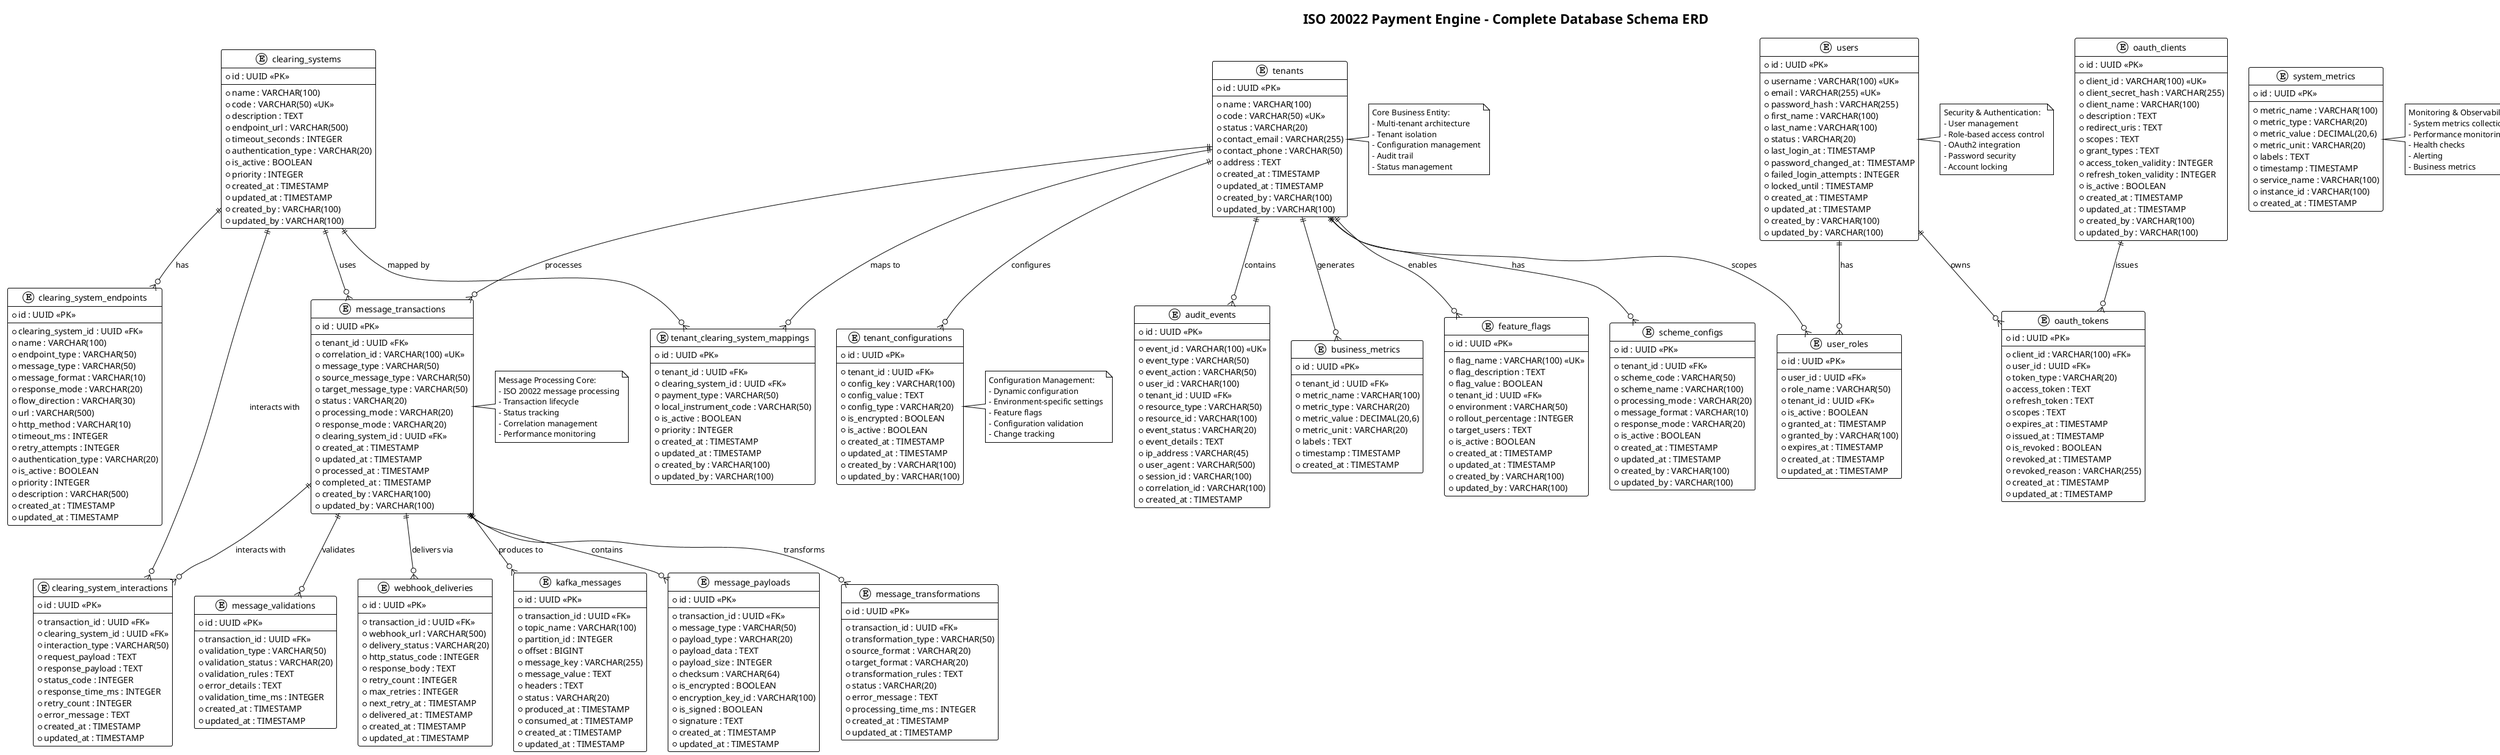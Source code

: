 @startuml COMPLETE_DATABASE_SCHEMA_ERD
!theme plain
title ISO 20022 Payment Engine - Complete Database Schema ERD

' Core Business Entities
entity "tenants" {
  * id : UUID <<PK>>
  --
  * name : VARCHAR(100)
  * code : VARCHAR(50) <<UK>>
  * status : VARCHAR(20)
  * contact_email : VARCHAR(255)
  * contact_phone : VARCHAR(50)
  * address : TEXT
  * created_at : TIMESTAMP
  * updated_at : TIMESTAMP
  * created_by : VARCHAR(100)
  * updated_by : VARCHAR(100)
}

entity "scheme_configs" {
  * id : UUID <<PK>>
  --
  * tenant_id : UUID <<FK>>
  * scheme_code : VARCHAR(50)
  * scheme_name : VARCHAR(100)
  * processing_mode : VARCHAR(20)
  * message_format : VARCHAR(10)
  * response_mode : VARCHAR(20)
  * is_active : BOOLEAN
  * created_at : TIMESTAMP
  * updated_at : TIMESTAMP
  * created_by : VARCHAR(100)
  * updated_by : VARCHAR(100)
}

entity "clearing_systems" {
  * id : UUID <<PK>>
  --
  * name : VARCHAR(100)
  * code : VARCHAR(50) <<UK>>
  * description : TEXT
  * endpoint_url : VARCHAR(500)
  * timeout_seconds : INTEGER
  * authentication_type : VARCHAR(20)
  * is_active : BOOLEAN
  * priority : INTEGER
  * created_at : TIMESTAMP
  * updated_at : TIMESTAMP
  * created_by : VARCHAR(100)
  * updated_by : VARCHAR(100)
}

entity "clearing_system_endpoints" {
  * id : UUID <<PK>>
  --
  * clearing_system_id : UUID <<FK>>
  * name : VARCHAR(100)
  * endpoint_type : VARCHAR(50)
  * message_type : VARCHAR(50)
  * message_format : VARCHAR(10)
  * response_mode : VARCHAR(20)
  * flow_direction : VARCHAR(30)
  * url : VARCHAR(500)
  * http_method : VARCHAR(10)
  * timeout_ms : INTEGER
  * retry_attempts : INTEGER
  * authentication_type : VARCHAR(20)
  * is_active : BOOLEAN
  * priority : INTEGER
  * description : VARCHAR(500)
  * created_at : TIMESTAMP
  * updated_at : TIMESTAMP
}

entity "tenant_clearing_system_mappings" {
  * id : UUID <<PK>>
  --
  * tenant_id : UUID <<FK>>
  * clearing_system_id : UUID <<FK>>
  * payment_type : VARCHAR(50)
  * local_instrument_code : VARCHAR(50)
  * is_active : BOOLEAN
  * priority : INTEGER
  * created_at : TIMESTAMP
  * updated_at : TIMESTAMP
  * created_by : VARCHAR(100)
  * updated_by : VARCHAR(100)
}

' Message Processing Entities
entity "message_transactions" {
  * id : UUID <<PK>>
  --
  * tenant_id : UUID <<FK>>
  * correlation_id : VARCHAR(100) <<UK>>
  * message_type : VARCHAR(50)
  * source_message_type : VARCHAR(50)
  * target_message_type : VARCHAR(50)
  * status : VARCHAR(20)
  * processing_mode : VARCHAR(20)
  * response_mode : VARCHAR(20)
  * clearing_system_id : UUID <<FK>>
  * created_at : TIMESTAMP
  * updated_at : TIMESTAMP
  * processed_at : TIMESTAMP
  * completed_at : TIMESTAMP
  * created_by : VARCHAR(100)
  * updated_by : VARCHAR(100)
}

entity "message_payloads" {
  * id : UUID <<PK>>
  --
  * transaction_id : UUID <<FK>>
  * message_type : VARCHAR(50)
  * payload_type : VARCHAR(20)
  * payload_data : TEXT
  * payload_size : INTEGER
  * checksum : VARCHAR(64)
  * is_encrypted : BOOLEAN
  * encryption_key_id : VARCHAR(100)
  * is_signed : BOOLEAN
  * signature : TEXT
  * created_at : TIMESTAMP
  * updated_at : TIMESTAMP
}

entity "message_transformations" {
  * id : UUID <<PK>>
  --
  * transaction_id : UUID <<FK>>
  * transformation_type : VARCHAR(50)
  * source_format : VARCHAR(20)
  * target_format : VARCHAR(20)
  * transformation_rules : TEXT
  * status : VARCHAR(20)
  * error_message : TEXT
  * processing_time_ms : INTEGER
  * created_at : TIMESTAMP
  * updated_at : TIMESTAMP
}

entity "message_validations" {
  * id : UUID <<PK>>
  --
  * transaction_id : UUID <<FK>>
  * validation_type : VARCHAR(50)
  * validation_status : VARCHAR(20)
  * validation_rules : TEXT
  * error_details : TEXT
  * validation_time_ms : INTEGER
  * created_at : TIMESTAMP
  * updated_at : TIMESTAMP
}

entity "clearing_system_interactions" {
  * id : UUID <<PK>>
  --
  * transaction_id : UUID <<FK>>
  * clearing_system_id : UUID <<FK>>
  * interaction_type : VARCHAR(50)
  * request_payload : TEXT
  * response_payload : TEXT
  * status_code : INTEGER
  * response_time_ms : INTEGER
  * retry_count : INTEGER
  * error_message : TEXT
  * created_at : TIMESTAMP
  * updated_at : TIMESTAMP
}

entity "webhook_deliveries" {
  * id : UUID <<PK>>
  --
  * transaction_id : UUID <<FK>>
  * webhook_url : VARCHAR(500)
  * delivery_status : VARCHAR(20)
  * http_status_code : INTEGER
  * response_body : TEXT
  * retry_count : INTEGER
  * max_retries : INTEGER
  * next_retry_at : TIMESTAMP
  * delivered_at : TIMESTAMP
  * created_at : TIMESTAMP
  * updated_at : TIMESTAMP
}

entity "kafka_messages" {
  * id : UUID <<PK>>
  --
  * transaction_id : UUID <<FK>>
  * topic_name : VARCHAR(100)
  * partition_id : INTEGER
  * offset : BIGINT
  * message_key : VARCHAR(255)
  * message_value : TEXT
  * headers : TEXT
  * status : VARCHAR(20)
  * produced_at : TIMESTAMP
  * consumed_at : TIMESTAMP
  * created_at : TIMESTAMP
  * updated_at : TIMESTAMP
}

' Security & Audit Entities
entity "users" {
  * id : UUID <<PK>>
  --
  * username : VARCHAR(100) <<UK>>
  * email : VARCHAR(255) <<UK>>
  * password_hash : VARCHAR(255)
  * first_name : VARCHAR(100)
  * last_name : VARCHAR(100)
  * status : VARCHAR(20)
  * last_login_at : TIMESTAMP
  * password_changed_at : TIMESTAMP
  * failed_login_attempts : INTEGER
  * locked_until : TIMESTAMP
  * created_at : TIMESTAMP
  * updated_at : TIMESTAMP
  * created_by : VARCHAR(100)
  * updated_by : VARCHAR(100)
}

entity "user_roles" {
  * id : UUID <<PK>>
  --
  * user_id : UUID <<FK>>
  * role_name : VARCHAR(50)
  * tenant_id : UUID <<FK>>
  * is_active : BOOLEAN
  * granted_at : TIMESTAMP
  * granted_by : VARCHAR(100)
  * expires_at : TIMESTAMP
  * created_at : TIMESTAMP
  * updated_at : TIMESTAMP
}

entity "oauth_clients" {
  * id : UUID <<PK>>
  --
  * client_id : VARCHAR(100) <<UK>>
  * client_secret_hash : VARCHAR(255)
  * client_name : VARCHAR(100)
  * description : TEXT
  * redirect_uris : TEXT
  * scopes : TEXT
  * grant_types : TEXT
  * access_token_validity : INTEGER
  * refresh_token_validity : INTEGER
  * is_active : BOOLEAN
  * created_at : TIMESTAMP
  * updated_at : TIMESTAMP
  * created_by : VARCHAR(100)
  * updated_by : VARCHAR(100)
}

entity "oauth_tokens" {
  * id : UUID <<PK>>
  --
  * client_id : VARCHAR(100) <<FK>>
  * user_id : UUID <<FK>>
  * token_type : VARCHAR(20)
  * access_token : TEXT
  * refresh_token : TEXT
  * scopes : TEXT
  * expires_at : TIMESTAMP
  * issued_at : TIMESTAMP
  * is_revoked : BOOLEAN
  * revoked_at : TIMESTAMP
  * revoked_reason : VARCHAR(255)
  * created_at : TIMESTAMP
  * updated_at : TIMESTAMP
}

entity "encryption_keys" {
  * id : UUID <<PK>>
  --
  * key_name : VARCHAR(100) <<UK>>
  * key_type : VARCHAR(20)
  * key_algorithm : VARCHAR(50)
  * key_size : INTEGER
  * key_data : TEXT
  * key_version : INTEGER
  * is_active : BOOLEAN
  * created_at : TIMESTAMP
  * updated_at : TIMESTAMP
  * expires_at : TIMESTAMP
  * created_by : VARCHAR(100)
  * updated_by : VARCHAR(100)
}

entity "audit_events" {
  * id : UUID <<PK>>
  --
  * event_id : VARCHAR(100) <<UK>>
  * event_type : VARCHAR(50)
  * event_action : VARCHAR(50)
  * user_id : VARCHAR(100)
  * tenant_id : UUID <<FK>>
  * resource_type : VARCHAR(50)
  * resource_id : VARCHAR(100)
  * event_status : VARCHAR(20)
  * event_details : TEXT
  * ip_address : VARCHAR(45)
  * user_agent : VARCHAR(500)
  * session_id : VARCHAR(100)
  * correlation_id : VARCHAR(100)
  * created_at : TIMESTAMP
}

' Monitoring & Metrics Entities
entity "system_metrics" {
  * id : UUID <<PK>>
  --
  * metric_name : VARCHAR(100)
  * metric_type : VARCHAR(20)
  * metric_value : DECIMAL(20,6)
  * metric_unit : VARCHAR(20)
  * labels : TEXT
  * timestamp : TIMESTAMP
  * service_name : VARCHAR(100)
  * instance_id : VARCHAR(100)
  * created_at : TIMESTAMP
}

entity "business_metrics" {
  * id : UUID <<PK>>
  --
  * tenant_id : UUID <<FK>>
  * metric_name : VARCHAR(100)
  * metric_type : VARCHAR(20)
  * metric_value : DECIMAL(20,6)
  * metric_unit : VARCHAR(20)
  * labels : TEXT
  * timestamp : TIMESTAMP
  * created_at : TIMESTAMP
}

entity "performance_metrics" {
  * id : UUID <<PK>>
  --
  * service_name : VARCHAR(100)
  * endpoint : VARCHAR(255)
  * method : VARCHAR(10)
  * response_time_ms : INTEGER
  * status_code : INTEGER
  * request_size_bytes : INTEGER
  * response_size_bytes : INTEGER
  * timestamp : TIMESTAMP
  * created_at : TIMESTAMP
}

entity "health_checks" {
  * id : UUID <<PK>>
  --
  * service_name : VARCHAR(100)
  * check_name : VARCHAR(100)
  * check_type : VARCHAR(50)
  * status : VARCHAR(20)
  * response_time_ms : INTEGER
  * error_message : TEXT
  * details : TEXT
  * timestamp : TIMESTAMP
  * created_at : TIMESTAMP
}

entity "alert_rules" {
  * id : UUID <<PK>>
  --
  * rule_name : VARCHAR(100) <<UK>>
  * rule_description : TEXT
  * metric_name : VARCHAR(100)
  * condition : VARCHAR(50)
  * threshold_value : DECIMAL(20,6)
  * severity : VARCHAR(20)
  * is_active : BOOLEAN
  * evaluation_interval : INTEGER
  * created_at : TIMESTAMP
  * updated_at : TIMESTAMP
  * created_by : VARCHAR(100)
  * updated_by : VARCHAR(100)
}

entity "alert_instances" {
  * id : UUID <<PK>>
  --
  * alert_rule_id : UUID <<FK>>
  * alert_name : VARCHAR(100)
  * severity : VARCHAR(20)
  * status : VARCHAR(20)
  * message : TEXT
  * metric_value : DECIMAL(20,6)
  * threshold_value : DECIMAL(20,6)
  * labels : TEXT
  * started_at : TIMESTAMP
  * resolved_at : TIMESTAMP
  * acknowledged_at : TIMESTAMP
  * acknowledged_by : VARCHAR(100)
  * created_at : TIMESTAMP
  * updated_at : TIMESTAMP
}

' Configuration Management Entities
entity "tenant_configurations" {
  * id : UUID <<PK>>
  --
  * tenant_id : UUID <<FK>>
  * config_key : VARCHAR(100)
  * config_value : TEXT
  * config_type : VARCHAR(20)
  * is_encrypted : BOOLEAN
  * is_active : BOOLEAN
  * created_at : TIMESTAMP
  * updated_at : TIMESTAMP
  * created_by : VARCHAR(100)
  * updated_by : VARCHAR(100)
}

entity "service_configurations" {
  * id : UUID <<PK>>
  --
  * service_name : VARCHAR(100)
  * config_key : VARCHAR(100)
  * config_value : TEXT
  * config_type : VARCHAR(20)
  * environment : VARCHAR(50)
  * is_encrypted : BOOLEAN
  * is_active : BOOLEAN
  * created_at : TIMESTAMP
  * updated_at : TIMESTAMP
  * created_by : VARCHAR(100)
  * updated_by : VARCHAR(100)
}

entity "feature_flags" {
  * id : UUID <<PK>>
  --
  * flag_name : VARCHAR(100) <<UK>>
  * flag_description : TEXT
  * flag_value : BOOLEAN
  * tenant_id : UUID <<FK>>
  * environment : VARCHAR(50)
  * rollout_percentage : INTEGER
  * target_users : TEXT
  * is_active : BOOLEAN
  * created_at : TIMESTAMP
  * updated_at : TIMESTAMP
  * created_by : VARCHAR(100)
  * updated_by : VARCHAR(100)
}

' Core Relationships
tenants ||--o{ scheme_configs : "has"
tenants ||--o{ tenant_clearing_system_mappings : "maps to"
tenants ||--o{ message_transactions : "processes"
tenants ||--o{ user_roles : "scopes"
tenants ||--o{ audit_events : "contains"
tenants ||--o{ business_metrics : "generates"
tenants ||--o{ tenant_configurations : "configures"
tenants ||--o{ feature_flags : "enables"

clearing_systems ||--o{ clearing_system_endpoints : "has"
clearing_systems ||--o{ tenant_clearing_system_mappings : "mapped by"
clearing_systems ||--o{ message_transactions : "uses"
clearing_systems ||--o{ clearing_system_interactions : "interacts with"

message_transactions ||--o{ message_payloads : "contains"
message_transactions ||--o{ message_transformations : "transforms"
message_transactions ||--o{ message_validations : "validates"
message_transactions ||--o{ clearing_system_interactions : "interacts with"
message_transactions ||--o{ webhook_deliveries : "delivers via"
message_transactions ||--o{ kafka_messages : "produces to"

users ||--o{ user_roles : "has"
users ||--o{ oauth_tokens : "owns"

oauth_clients ||--o{ oauth_tokens : "issues"

alert_rules ||--o{ alert_instances : "triggers"

' Indexes and constraints summary
note right of tenants
Core Business Entity:
- Multi-tenant architecture
- Tenant isolation
- Configuration management
- Audit trail
- Status management
end note

note right of message_transactions
Message Processing Core:
- ISO 20022 message processing
- Transaction lifecycle
- Status tracking
- Correlation management
- Performance monitoring
end note

note right of users
Security & Authentication:
- User management
- Role-based access control
- OAuth2 integration
- Password security
- Account locking
end note

note right of system_metrics
Monitoring & Observability:
- System metrics collection
- Performance monitoring
- Health checks
- Alerting
- Business metrics
end note

note right of tenant_configurations
Configuration Management:
- Dynamic configuration
- Environment-specific settings
- Feature flags
- Configuration validation
- Change tracking
end note

@enduml
